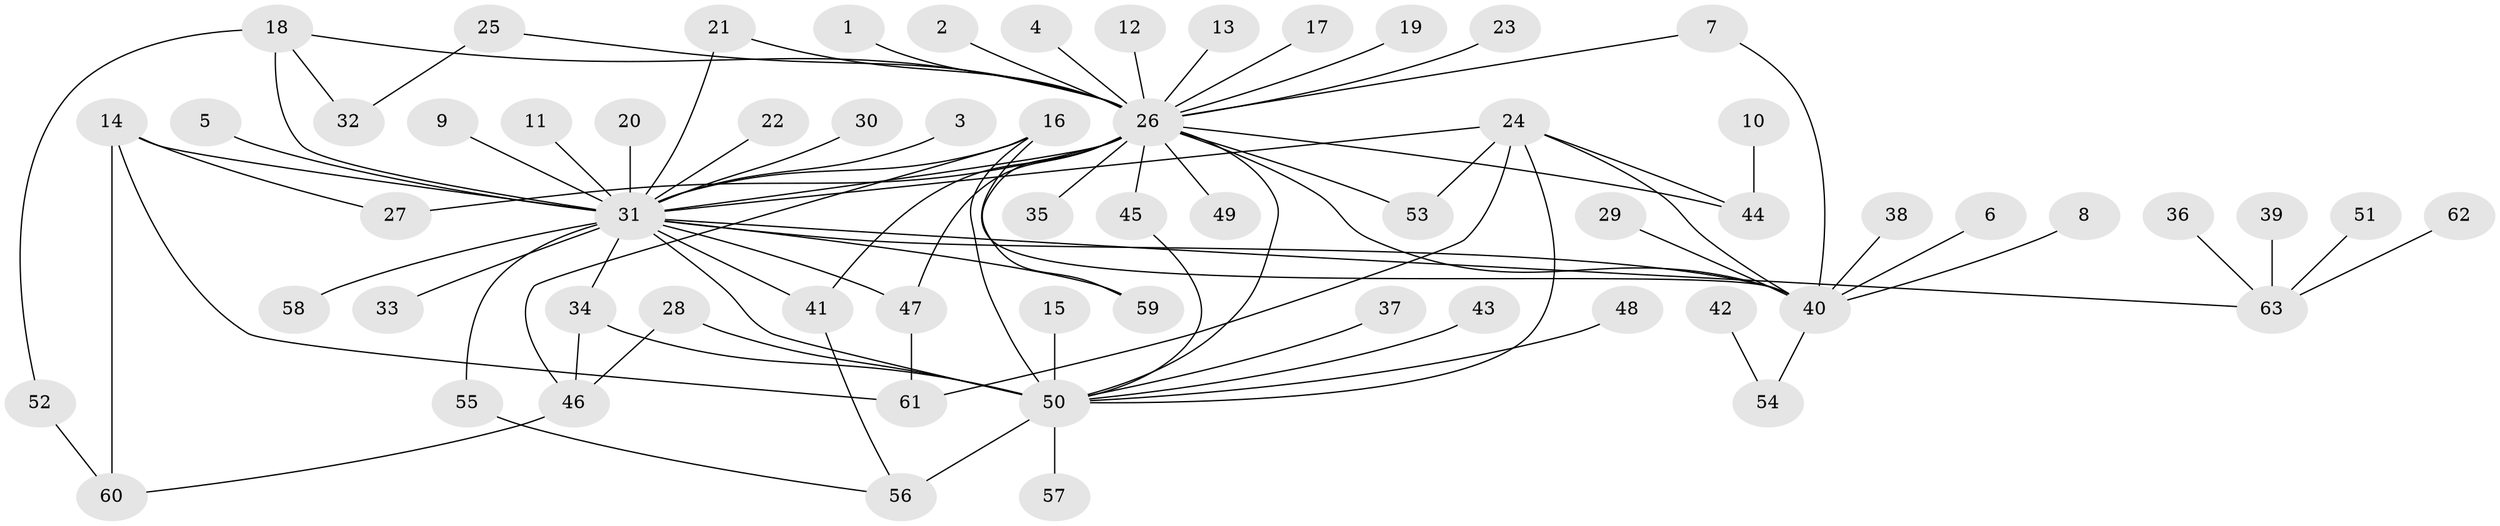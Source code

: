 // original degree distribution, {26: 0.008064516129032258, 27: 0.008064516129032258, 16: 0.008064516129032258, 1: 0.5725806451612904, 13: 0.008064516129032258, 6: 0.024193548387096774, 3: 0.08870967741935484, 2: 0.1774193548387097, 4: 0.07258064516129033, 5: 0.024193548387096774, 7: 0.008064516129032258}
// Generated by graph-tools (version 1.1) at 2025/01/03/09/25 03:01:43]
// undirected, 63 vertices, 88 edges
graph export_dot {
graph [start="1"]
  node [color=gray90,style=filled];
  1;
  2;
  3;
  4;
  5;
  6;
  7;
  8;
  9;
  10;
  11;
  12;
  13;
  14;
  15;
  16;
  17;
  18;
  19;
  20;
  21;
  22;
  23;
  24;
  25;
  26;
  27;
  28;
  29;
  30;
  31;
  32;
  33;
  34;
  35;
  36;
  37;
  38;
  39;
  40;
  41;
  42;
  43;
  44;
  45;
  46;
  47;
  48;
  49;
  50;
  51;
  52;
  53;
  54;
  55;
  56;
  57;
  58;
  59;
  60;
  61;
  62;
  63;
  1 -- 26 [weight=1.0];
  2 -- 26 [weight=1.0];
  3 -- 31 [weight=1.0];
  4 -- 26 [weight=1.0];
  5 -- 31 [weight=1.0];
  6 -- 40 [weight=1.0];
  7 -- 26 [weight=1.0];
  7 -- 40 [weight=1.0];
  8 -- 40 [weight=1.0];
  9 -- 31 [weight=1.0];
  10 -- 44 [weight=1.0];
  11 -- 31 [weight=1.0];
  12 -- 26 [weight=1.0];
  13 -- 26 [weight=1.0];
  14 -- 27 [weight=1.0];
  14 -- 31 [weight=1.0];
  14 -- 60 [weight=1.0];
  14 -- 61 [weight=1.0];
  15 -- 50 [weight=1.0];
  16 -- 31 [weight=1.0];
  16 -- 40 [weight=1.0];
  16 -- 46 [weight=1.0];
  16 -- 50 [weight=1.0];
  17 -- 26 [weight=1.0];
  18 -- 26 [weight=1.0];
  18 -- 31 [weight=2.0];
  18 -- 32 [weight=1.0];
  18 -- 52 [weight=1.0];
  19 -- 26 [weight=1.0];
  20 -- 31 [weight=1.0];
  21 -- 26 [weight=1.0];
  21 -- 31 [weight=1.0];
  22 -- 31 [weight=1.0];
  23 -- 26 [weight=1.0];
  24 -- 31 [weight=1.0];
  24 -- 40 [weight=1.0];
  24 -- 44 [weight=1.0];
  24 -- 50 [weight=1.0];
  24 -- 53 [weight=1.0];
  24 -- 61 [weight=1.0];
  25 -- 26 [weight=1.0];
  25 -- 32 [weight=1.0];
  26 -- 27 [weight=1.0];
  26 -- 31 [weight=1.0];
  26 -- 35 [weight=1.0];
  26 -- 40 [weight=1.0];
  26 -- 41 [weight=1.0];
  26 -- 44 [weight=1.0];
  26 -- 45 [weight=1.0];
  26 -- 47 [weight=1.0];
  26 -- 49 [weight=1.0];
  26 -- 50 [weight=1.0];
  26 -- 53 [weight=1.0];
  26 -- 59 [weight=1.0];
  28 -- 46 [weight=1.0];
  28 -- 50 [weight=1.0];
  29 -- 40 [weight=1.0];
  30 -- 31 [weight=1.0];
  31 -- 33 [weight=1.0];
  31 -- 34 [weight=1.0];
  31 -- 40 [weight=1.0];
  31 -- 41 [weight=1.0];
  31 -- 47 [weight=1.0];
  31 -- 50 [weight=1.0];
  31 -- 55 [weight=1.0];
  31 -- 58 [weight=1.0];
  31 -- 59 [weight=1.0];
  31 -- 63 [weight=1.0];
  34 -- 46 [weight=1.0];
  34 -- 50 [weight=1.0];
  36 -- 63 [weight=1.0];
  37 -- 50 [weight=1.0];
  38 -- 40 [weight=1.0];
  39 -- 63 [weight=1.0];
  40 -- 54 [weight=1.0];
  41 -- 56 [weight=1.0];
  42 -- 54 [weight=1.0];
  43 -- 50 [weight=1.0];
  45 -- 50 [weight=1.0];
  46 -- 60 [weight=1.0];
  47 -- 61 [weight=2.0];
  48 -- 50 [weight=1.0];
  50 -- 56 [weight=2.0];
  50 -- 57 [weight=1.0];
  51 -- 63 [weight=1.0];
  52 -- 60 [weight=1.0];
  55 -- 56 [weight=1.0];
  62 -- 63 [weight=1.0];
}
